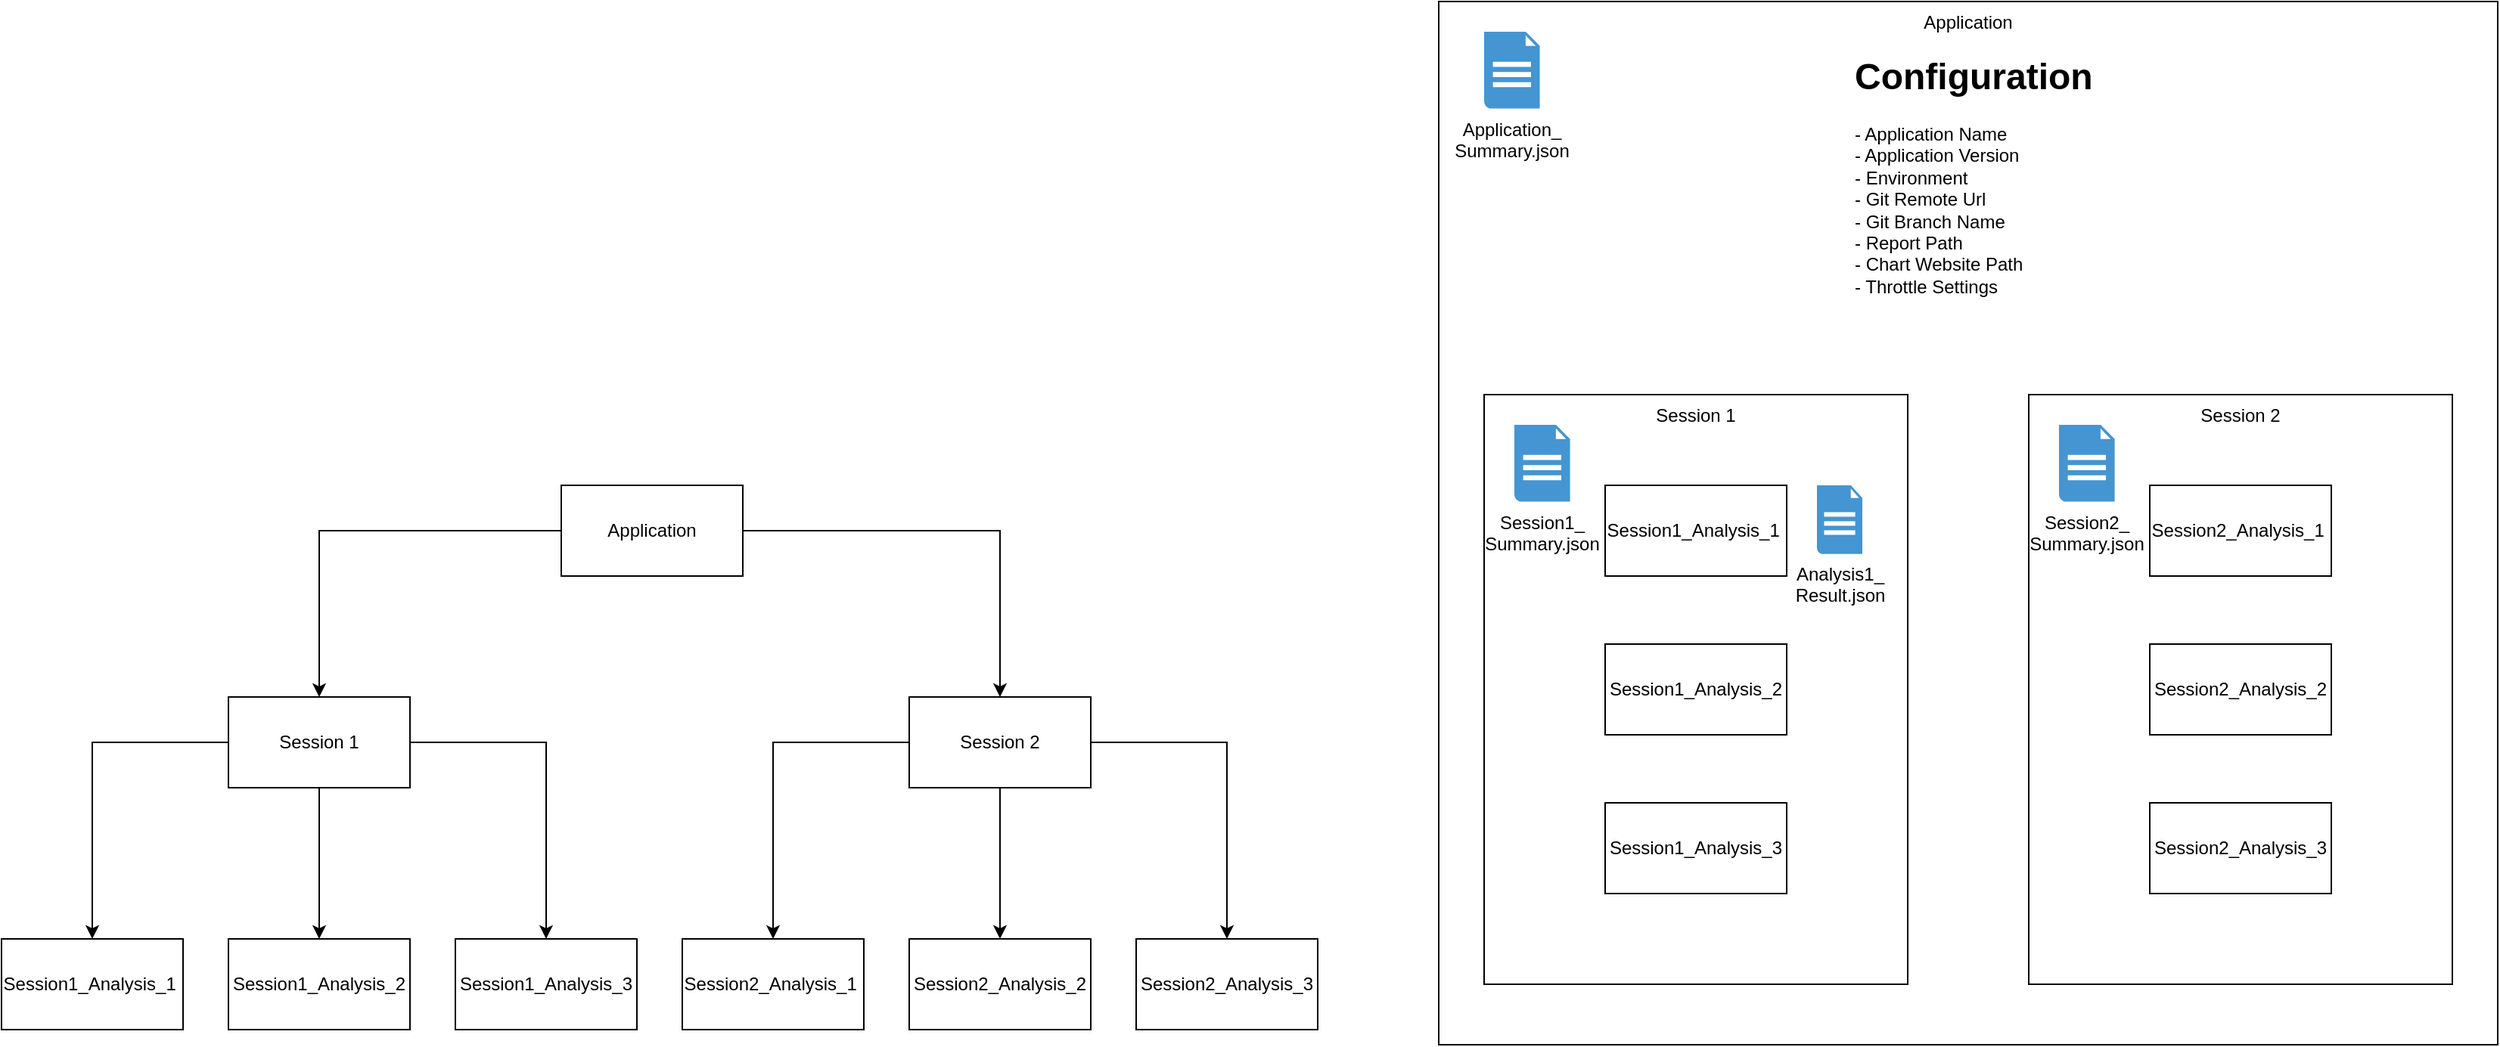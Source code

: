 <mxfile version="20.8.16" type="device"><diagram id="kPxAKOPY5OQsVVFsshAI" name="Page-1"><mxGraphModel dx="2069" dy="1950" grid="1" gridSize="10" guides="1" tooltips="1" connect="1" arrows="1" fold="1" page="1" pageScale="1" pageWidth="827" pageHeight="1169" math="0" shadow="0"><root><mxCell id="0"/><mxCell id="1" parent="0"/><mxCell id="xRYk_5J_043iHfuxniL9-31" value="Application" style="rounded=0;whiteSpace=wrap;html=1;verticalAlign=top;container=1;" vertex="1" parent="1"><mxGeometry x="940" y="-140" width="700" height="690" as="geometry"/></mxCell><mxCell id="xRYk_5J_043iHfuxniL9-32" value="Session 1" style="rounded=0;whiteSpace=wrap;html=1;verticalAlign=top;container=1;" vertex="1" parent="xRYk_5J_043iHfuxniL9-31"><mxGeometry x="30" y="260" width="280" height="390" as="geometry"/></mxCell><mxCell id="xRYk_5J_043iHfuxniL9-25" value="Session1_&lt;br&gt;Summary.json" style="shadow=0;dashed=0;html=1;strokeColor=none;fillColor=#4495D1;labelPosition=center;verticalLabelPosition=bottom;verticalAlign=top;align=center;outlineConnect=0;shape=mxgraph.veeam.2d.report;" vertex="1" parent="xRYk_5J_043iHfuxniL9-32"><mxGeometry x="20" y="20.0" width="36.8" height="50.8" as="geometry"/></mxCell><mxCell id="xRYk_5J_043iHfuxniL9-34" value="Session1_Analysis_1&amp;nbsp;" style="rounded=0;whiteSpace=wrap;html=1;" vertex="1" parent="xRYk_5J_043iHfuxniL9-32"><mxGeometry x="80" y="60" width="120" height="60" as="geometry"/></mxCell><mxCell id="xRYk_5J_043iHfuxniL9-36" value="Session1_Analysis_2" style="rounded=0;whiteSpace=wrap;html=1;" vertex="1" parent="xRYk_5J_043iHfuxniL9-32"><mxGeometry x="80" y="165" width="120" height="60" as="geometry"/></mxCell><mxCell id="xRYk_5J_043iHfuxniL9-37" value="Session1_Analysis_3" style="rounded=0;whiteSpace=wrap;html=1;" vertex="1" parent="xRYk_5J_043iHfuxniL9-32"><mxGeometry x="80" y="270" width="120" height="60" as="geometry"/></mxCell><mxCell id="xRYk_5J_043iHfuxniL9-27" value="Analysis1_&lt;br&gt;Result.json" style="shadow=0;dashed=0;html=1;strokeColor=none;fillColor=#4495D1;labelPosition=center;verticalLabelPosition=bottom;verticalAlign=top;align=center;outlineConnect=0;shape=mxgraph.veeam.2d.report;" vertex="1" parent="xRYk_5J_043iHfuxniL9-32"><mxGeometry x="220" y="60.0" width="30" height="45.4" as="geometry"/></mxCell><mxCell id="xRYk_5J_043iHfuxniL9-33" value="Session 2" style="rounded=0;whiteSpace=wrap;html=1;verticalAlign=top;container=1;" vertex="1" parent="xRYk_5J_043iHfuxniL9-31"><mxGeometry x="390" y="260" width="280" height="390" as="geometry"/></mxCell><mxCell id="xRYk_5J_043iHfuxniL9-24" value="Session2_&lt;br&gt;Summary.json" style="shadow=0;dashed=0;html=1;strokeColor=none;fillColor=#4495D1;labelPosition=center;verticalLabelPosition=bottom;verticalAlign=top;align=center;outlineConnect=0;shape=mxgraph.veeam.2d.report;" vertex="1" parent="xRYk_5J_043iHfuxniL9-33"><mxGeometry x="20" y="20" width="36.8" height="50.8" as="geometry"/></mxCell><mxCell id="xRYk_5J_043iHfuxniL9-38" value="Session2_Analysis_1&amp;nbsp;" style="rounded=0;whiteSpace=wrap;html=1;" vertex="1" parent="xRYk_5J_043iHfuxniL9-33"><mxGeometry x="80" y="60" width="120" height="60" as="geometry"/></mxCell><mxCell id="xRYk_5J_043iHfuxniL9-39" value="Session2_Analysis_2" style="rounded=0;whiteSpace=wrap;html=1;" vertex="1" parent="xRYk_5J_043iHfuxniL9-33"><mxGeometry x="80" y="165" width="120" height="60" as="geometry"/></mxCell><mxCell id="xRYk_5J_043iHfuxniL9-40" value="Session2_Analysis_3" style="rounded=0;whiteSpace=wrap;html=1;" vertex="1" parent="xRYk_5J_043iHfuxniL9-33"><mxGeometry x="80" y="270" width="120" height="60" as="geometry"/></mxCell><mxCell id="xRYk_5J_043iHfuxniL9-30" value="Application_&lt;br&gt;Summary.json" style="shadow=0;dashed=0;html=1;strokeColor=none;fillColor=#4495D1;labelPosition=center;verticalLabelPosition=bottom;verticalAlign=top;align=center;outlineConnect=0;shape=mxgraph.veeam.2d.report;" vertex="1" parent="xRYk_5J_043iHfuxniL9-31"><mxGeometry x="30" y="20" width="36.8" height="50.8" as="geometry"/></mxCell><mxCell id="xRYk_5J_043iHfuxniL9-42" value="&lt;h1&gt;Configuration&lt;/h1&gt;&lt;div&gt;- Application Name&lt;/div&gt;&lt;div&gt;- Application Version&lt;/div&gt;&lt;div&gt;- Environment&lt;/div&gt;&lt;div&gt;- Git Remote Url&lt;/div&gt;&lt;div&gt;- Git Branch Name&lt;/div&gt;&lt;div&gt;- Report Path&lt;/div&gt;&lt;div&gt;- Chart Website Path&lt;/div&gt;&lt;div&gt;- Throttle Settings&lt;/div&gt;" style="text;html=1;strokeColor=none;fillColor=none;spacing=5;spacingTop=-20;whiteSpace=wrap;overflow=hidden;rounded=0;" vertex="1" parent="xRYk_5J_043iHfuxniL9-31"><mxGeometry x="270" y="30" width="190" height="170" as="geometry"/></mxCell><mxCell id="xRYk_5J_043iHfuxniL9-3" value="" style="edgeStyle=orthogonalEdgeStyle;rounded=0;orthogonalLoop=1;jettySize=auto;html=1;" edge="1" parent="1" source="2" target="xRYk_5J_043iHfuxniL9-2"><mxGeometry relative="1" as="geometry"/></mxCell><mxCell id="2" value="Application" style="rounded=0;whiteSpace=wrap;html=1;" parent="1" vertex="1"><mxGeometry x="360" y="180" width="120" height="60" as="geometry"/></mxCell><mxCell id="xRYk_5J_043iHfuxniL9-6" value="" style="edgeStyle=orthogonalEdgeStyle;rounded=0;orthogonalLoop=1;jettySize=auto;html=1;" edge="1" parent="1" source="xRYk_5J_043iHfuxniL9-2" target="xRYk_5J_043iHfuxniL9-4"><mxGeometry relative="1" as="geometry"/></mxCell><mxCell id="xRYk_5J_043iHfuxniL9-12" value="" style="edgeStyle=orthogonalEdgeStyle;rounded=0;orthogonalLoop=1;jettySize=auto;html=1;" edge="1" parent="1" source="xRYk_5J_043iHfuxniL9-2" target="xRYk_5J_043iHfuxniL9-10"><mxGeometry relative="1" as="geometry"/></mxCell><mxCell id="xRYk_5J_043iHfuxniL9-14" value="" style="edgeStyle=orthogonalEdgeStyle;rounded=0;orthogonalLoop=1;jettySize=auto;html=1;" edge="1" parent="1" source="xRYk_5J_043iHfuxniL9-2" target="xRYk_5J_043iHfuxniL9-11"><mxGeometry relative="1" as="geometry"><mxPoint x="340" y="350" as="targetPoint"/></mxGeometry></mxCell><mxCell id="xRYk_5J_043iHfuxniL9-2" value="Session 1" style="rounded=0;whiteSpace=wrap;html=1;" vertex="1" parent="1"><mxGeometry x="140" y="320" width="120" height="60" as="geometry"/></mxCell><mxCell id="xRYk_5J_043iHfuxniL9-4" value="Session1_Analysis_1&amp;nbsp;" style="rounded=0;whiteSpace=wrap;html=1;" vertex="1" parent="1"><mxGeometry x="-10" y="480" width="120" height="60" as="geometry"/></mxCell><mxCell id="xRYk_5J_043iHfuxniL9-10" value="Session1_Analysis_2" style="rounded=0;whiteSpace=wrap;html=1;" vertex="1" parent="1"><mxGeometry x="140" y="480" width="120" height="60" as="geometry"/></mxCell><mxCell id="xRYk_5J_043iHfuxniL9-11" value="Session1_Analysis_3" style="rounded=0;whiteSpace=wrap;html=1;" vertex="1" parent="1"><mxGeometry x="290" y="480" width="120" height="60" as="geometry"/></mxCell><mxCell id="xRYk_5J_043iHfuxniL9-15" value="" style="edgeStyle=orthogonalEdgeStyle;rounded=0;orthogonalLoop=1;jettySize=auto;html=1;" edge="1" parent="1" source="xRYk_5J_043iHfuxniL9-18" target="xRYk_5J_043iHfuxniL9-19"><mxGeometry relative="1" as="geometry"/></mxCell><mxCell id="xRYk_5J_043iHfuxniL9-16" value="" style="edgeStyle=orthogonalEdgeStyle;rounded=0;orthogonalLoop=1;jettySize=auto;html=1;" edge="1" parent="1" source="xRYk_5J_043iHfuxniL9-18" target="xRYk_5J_043iHfuxniL9-20"><mxGeometry relative="1" as="geometry"/></mxCell><mxCell id="xRYk_5J_043iHfuxniL9-17" value="" style="edgeStyle=orthogonalEdgeStyle;rounded=0;orthogonalLoop=1;jettySize=auto;html=1;" edge="1" parent="1" source="xRYk_5J_043iHfuxniL9-18" target="xRYk_5J_043iHfuxniL9-21"><mxGeometry relative="1" as="geometry"><mxPoint x="790" y="350" as="targetPoint"/></mxGeometry></mxCell><mxCell id="xRYk_5J_043iHfuxniL9-18" value="Session 2" style="rounded=0;whiteSpace=wrap;html=1;" vertex="1" parent="1"><mxGeometry x="590" y="320" width="120" height="60" as="geometry"/></mxCell><mxCell id="xRYk_5J_043iHfuxniL9-19" value="Session2_Analysis_1&amp;nbsp;" style="rounded=0;whiteSpace=wrap;html=1;" vertex="1" parent="1"><mxGeometry x="440" y="480" width="120" height="60" as="geometry"/></mxCell><mxCell id="xRYk_5J_043iHfuxniL9-20" value="Session2_Analysis_2" style="rounded=0;whiteSpace=wrap;html=1;" vertex="1" parent="1"><mxGeometry x="590" y="480" width="120" height="60" as="geometry"/></mxCell><mxCell id="xRYk_5J_043iHfuxniL9-21" value="Session2_Analysis_3" style="rounded=0;whiteSpace=wrap;html=1;" vertex="1" parent="1"><mxGeometry x="740" y="480" width="120" height="60" as="geometry"/></mxCell><mxCell id="xRYk_5J_043iHfuxniL9-23" value="" style="edgeStyle=orthogonalEdgeStyle;rounded=0;orthogonalLoop=1;jettySize=auto;html=1;" edge="1" parent="1" source="2" target="xRYk_5J_043iHfuxniL9-18"><mxGeometry relative="1" as="geometry"><mxPoint x="600" y="360" as="sourcePoint"/><mxPoint x="510" y="490" as="targetPoint"/></mxGeometry></mxCell></root></mxGraphModel></diagram></mxfile>